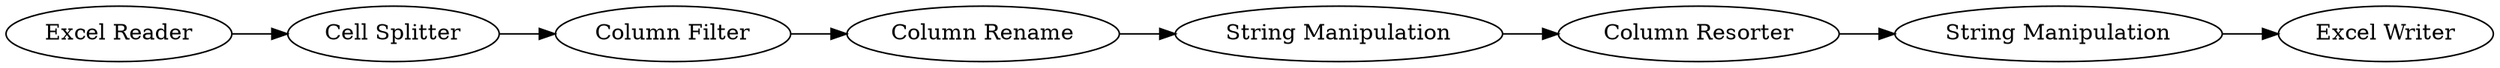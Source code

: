 digraph {
	7 -> 8
	4 -> 5
	3 -> 4
	5 -> 6
	1 -> 2
	2 -> 3
	6 -> 7
	5 [label="String Manipulation"]
	1 [label="Excel Reader"]
	7 [label="String Manipulation"]
	4 [label="Column Rename"]
	6 [label="Column Resorter"]
	8 [label="Excel Writer"]
	3 [label="Column Filter"]
	2 [label="Cell Splitter"]
	rankdir=LR
}
